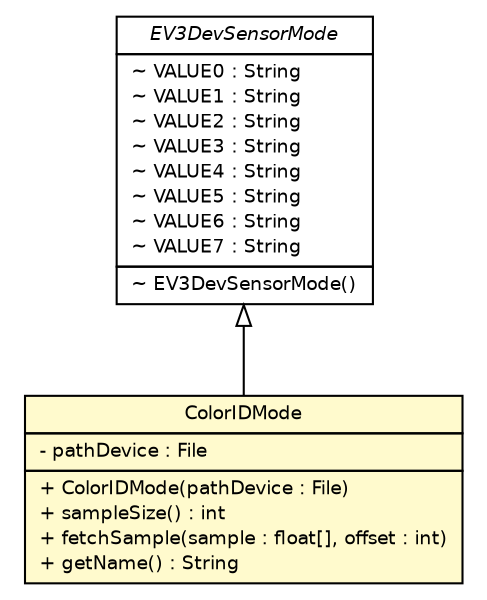 #!/usr/local/bin/dot
#
# Class diagram 
# Generated by UMLGraph version R5_6-24-gf6e263 (http://www.umlgraph.org/)
#

digraph G {
	edge [fontname="Helvetica",fontsize=10,labelfontname="Helvetica",labelfontsize=10];
	node [fontname="Helvetica",fontsize=10,shape=plaintext];
	nodesep=0.25;
	ranksep=0.5;
	// ev3dev.sensors.ev3.EV3ColorSensor.ColorIDMode
	c569 [label=<<table title="ev3dev.sensors.ev3.EV3ColorSensor.ColorIDMode" border="0" cellborder="1" cellspacing="0" cellpadding="2" port="p" bgcolor="lemonChiffon" href="./EV3ColorSensor.ColorIDMode.html">
		<tr><td><table border="0" cellspacing="0" cellpadding="1">
<tr><td align="center" balign="center"> ColorIDMode </td></tr>
		</table></td></tr>
		<tr><td><table border="0" cellspacing="0" cellpadding="1">
<tr><td align="left" balign="left"> - pathDevice : File </td></tr>
		</table></td></tr>
		<tr><td><table border="0" cellspacing="0" cellpadding="1">
<tr><td align="left" balign="left"> + ColorIDMode(pathDevice : File) </td></tr>
<tr><td align="left" balign="left"> + sampleSize() : int </td></tr>
<tr><td align="left" balign="left"> + fetchSample(sample : float[], offset : int) </td></tr>
<tr><td align="left" balign="left"> + getName() : String </td></tr>
		</table></td></tr>
		</table>>, URL="./EV3ColorSensor.ColorIDMode.html", fontname="Helvetica", fontcolor="black", fontsize=9.0];
	// ev3dev.sensors.ev3.EV3DevSensorMode
	c573 [label=<<table title="ev3dev.sensors.ev3.EV3DevSensorMode" border="0" cellborder="1" cellspacing="0" cellpadding="2" port="p" href="./EV3DevSensorMode.html">
		<tr><td><table border="0" cellspacing="0" cellpadding="1">
<tr><td align="center" balign="center"><font face="Helvetica-Oblique"> EV3DevSensorMode </font></td></tr>
		</table></td></tr>
		<tr><td><table border="0" cellspacing="0" cellpadding="1">
<tr><td align="left" balign="left"> ~ VALUE0 : String </td></tr>
<tr><td align="left" balign="left"> ~ VALUE1 : String </td></tr>
<tr><td align="left" balign="left"> ~ VALUE2 : String </td></tr>
<tr><td align="left" balign="left"> ~ VALUE3 : String </td></tr>
<tr><td align="left" balign="left"> ~ VALUE4 : String </td></tr>
<tr><td align="left" balign="left"> ~ VALUE5 : String </td></tr>
<tr><td align="left" balign="left"> ~ VALUE6 : String </td></tr>
<tr><td align="left" balign="left"> ~ VALUE7 : String </td></tr>
		</table></td></tr>
		<tr><td><table border="0" cellspacing="0" cellpadding="1">
<tr><td align="left" balign="left"> ~ EV3DevSensorMode() </td></tr>
		</table></td></tr>
		</table>>, URL="./EV3DevSensorMode.html", fontname="Helvetica", fontcolor="black", fontsize=9.0];
	//ev3dev.sensors.ev3.EV3ColorSensor.ColorIDMode extends ev3dev.sensors.ev3.EV3DevSensorMode
	c573:p -> c569:p [dir=back,arrowtail=empty];
}

